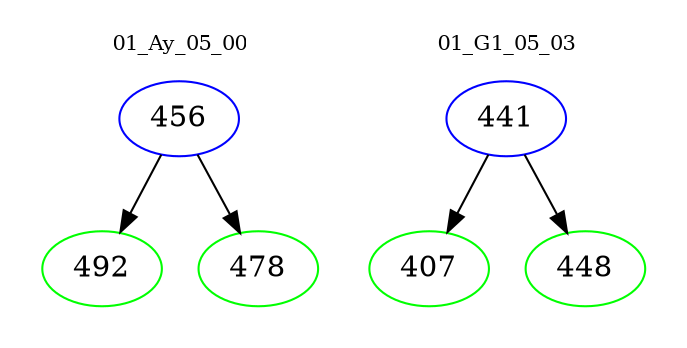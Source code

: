 digraph{
subgraph cluster_0 {
color = white
label = "01_Ay_05_00";
fontsize=10;
T0_456 [label="456", color="blue"]
T0_456 -> T0_492 [color="black"]
T0_492 [label="492", color="green"]
T0_456 -> T0_478 [color="black"]
T0_478 [label="478", color="green"]
}
subgraph cluster_1 {
color = white
label = "01_G1_05_03";
fontsize=10;
T1_441 [label="441", color="blue"]
T1_441 -> T1_407 [color="black"]
T1_407 [label="407", color="green"]
T1_441 -> T1_448 [color="black"]
T1_448 [label="448", color="green"]
}
}

